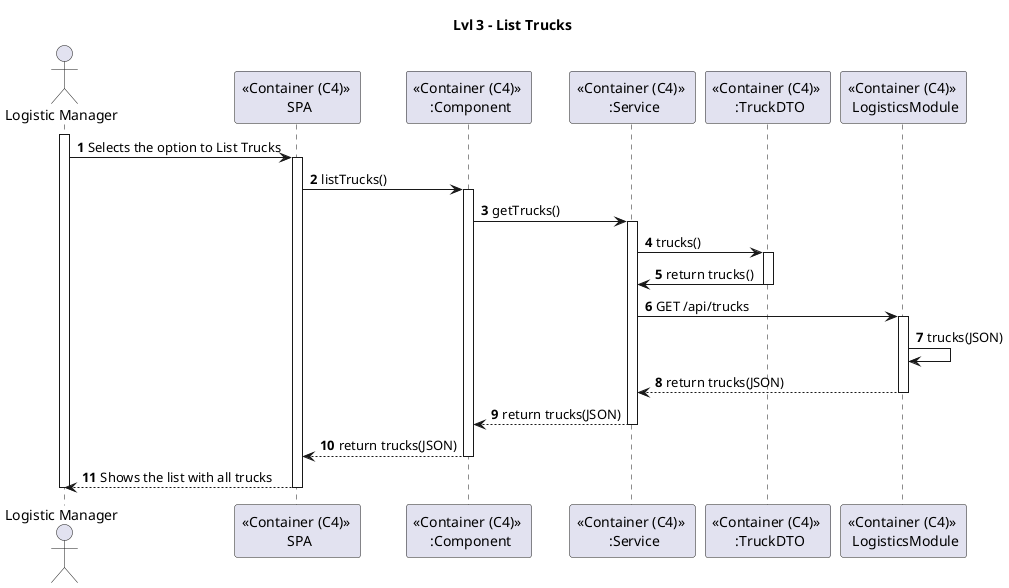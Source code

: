 @startuml US

title Lvl 3 - List Trucks

autonumber

actor "Logistic Manager" as FM
participant "<< Container (C4) >> \n SPA" as S
participant "<< Container (C4) >> \n :Component" as C
participant "<< Container (C4) >> \n :Service" as SV
participant "<< Container (C4) >> \n :TruckDTO" as DTO
participant "<< Container (C4) >> \n LogisticsModule" as LG



activate FM
FM -> S : Selects the option to List Trucks

activate S
S -> C : listTrucks()
activate C

C -> SV : getTrucks()
activate SV

SV -> DTO : trucks()
activate DTO

DTO -> SV : return trucks()
deactivate DTO

SV -> LG : GET /api/trucks
activate LG

LG -> LG : trucks(JSON)

LG --> SV : return trucks(JSON)
deactivate LG

SV --> C : return trucks(JSON)
deactivate SV

C --> S : return trucks(JSON)
deactivate C
S --> FM : Shows the list with all trucks
deactivate S

deactivate FM

@enduml

@enduml